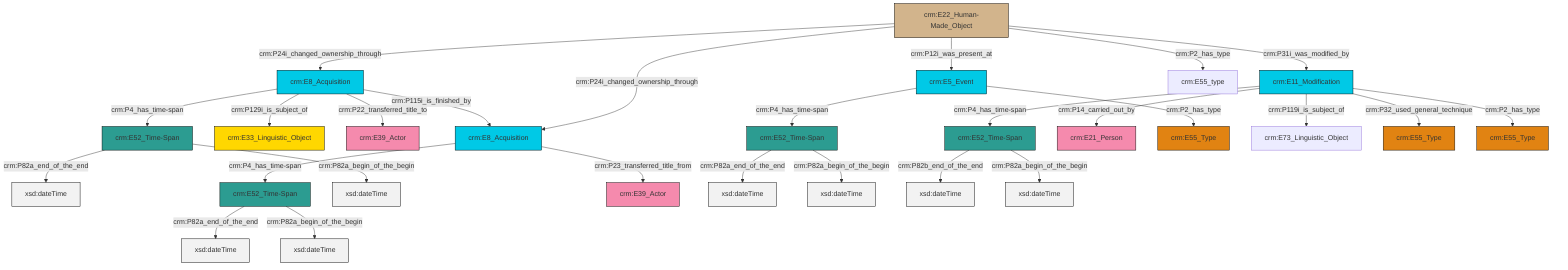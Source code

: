 graph TD
classDef Literal fill:#f2f2f2,stroke:#000000;
classDef CRM_Entity fill:#FFFFFF,stroke:#000000;
classDef Temporal_Entity fill:#00C9E6, stroke:#000000;
classDef Type fill:#E18312, stroke:#000000;
classDef Time-Span fill:#2C9C91, stroke:#000000;
classDef Appellation fill:#FFEB7F, stroke:#000000;
classDef Place fill:#008836, stroke:#000000;
classDef Persistent_Item fill:#B266B2, stroke:#000000;
classDef Conceptual_Object fill:#FFD700, stroke:#000000;
classDef Physical_Thing fill:#D2B48C, stroke:#000000;
classDef Actor fill:#f58aad, stroke:#000000;
classDef PC_Classes fill:#4ce600, stroke:#000000;
classDef Multi fill:#cccccc,stroke:#000000;

0["crm:E52_Time-Span"]:::Time-Span -->|crm:P82a_end_of_the_end| 1[xsd:dateTime]:::Literal
2["crm:E8_Acquisition"]:::Temporal_Entity -->|crm:P4_has_time-span| 0["crm:E52_Time-Span"]:::Time-Span
2["crm:E8_Acquisition"]:::Temporal_Entity -->|crm:P129i_is_subject_of| 3["crm:E33_Linguistic_Object"]:::Conceptual_Object
7["crm:E8_Acquisition"]:::Temporal_Entity -->|crm:P4_has_time-span| 8["crm:E52_Time-Span"]:::Time-Span
0["crm:E52_Time-Span"]:::Time-Span -->|crm:P82a_begin_of_the_begin| 9[xsd:dateTime]:::Literal
10["crm:E5_Event"]:::Temporal_Entity -->|crm:P4_has_time-span| 11["crm:E52_Time-Span"]:::Time-Span
2["crm:E8_Acquisition"]:::Temporal_Entity -->|crm:P22_transferred_title_to| 5["crm:E39_Actor"]:::Actor
14["crm:E11_Modification"]:::Temporal_Entity -->|crm:P14_carried_out_by| 15["crm:E21_Person"]:::Actor
10["crm:E5_Event"]:::Temporal_Entity -->|crm:P2_has_type| 16["crm:E55_Type"]:::Type
14["crm:E11_Modification"]:::Temporal_Entity -->|crm:P119i_is_subject_of| 17["crm:E73_Linguistic_Object"]:::Default
24["crm:E22_Human-Made_Object"]:::Physical_Thing -->|crm:P12i_was_present_at| 10["crm:E5_Event"]:::Temporal_Entity
7["crm:E8_Acquisition"]:::Temporal_Entity -->|crm:P23_transferred_title_from| 29["crm:E39_Actor"]:::Actor
24["crm:E22_Human-Made_Object"]:::Physical_Thing -->|crm:P2_has_type| 18["crm:E55_type"]:::Default
24["crm:E22_Human-Made_Object"]:::Physical_Thing -->|crm:P31i_was_modified_by| 14["crm:E11_Modification"]:::Temporal_Entity
11["crm:E52_Time-Span"]:::Time-Span -->|crm:P82a_end_of_the_end| 32[xsd:dateTime]:::Literal
8["crm:E52_Time-Span"]:::Time-Span -->|crm:P82a_end_of_the_end| 33[xsd:dateTime]:::Literal
14["crm:E11_Modification"]:::Temporal_Entity -->|crm:P4_has_time-span| 12["crm:E52_Time-Span"]:::Time-Span
14["crm:E11_Modification"]:::Temporal_Entity -->|crm:P32_used_general_technique| 34["crm:E55_Type"]:::Type
2["crm:E8_Acquisition"]:::Temporal_Entity -->|crm:P115i_is_finished_by| 7["crm:E8_Acquisition"]:::Temporal_Entity
24["crm:E22_Human-Made_Object"]:::Physical_Thing -->|crm:P24i_changed_ownership_through| 7["crm:E8_Acquisition"]:::Temporal_Entity
11["crm:E52_Time-Span"]:::Time-Span -->|crm:P82a_begin_of_the_begin| 37[xsd:dateTime]:::Literal
8["crm:E52_Time-Span"]:::Time-Span -->|crm:P82a_begin_of_the_begin| 38[xsd:dateTime]:::Literal
24["crm:E22_Human-Made_Object"]:::Physical_Thing -->|crm:P24i_changed_ownership_through| 2["crm:E8_Acquisition"]:::Temporal_Entity
14["crm:E11_Modification"]:::Temporal_Entity -->|crm:P2_has_type| 39["crm:E55_Type"]:::Type
12["crm:E52_Time-Span"]:::Time-Span -->|crm:P82b_end_of_the_end| 41[xsd:dateTime]:::Literal
12["crm:E52_Time-Span"]:::Time-Span -->|crm:P82a_begin_of_the_begin| 43[xsd:dateTime]:::Literal